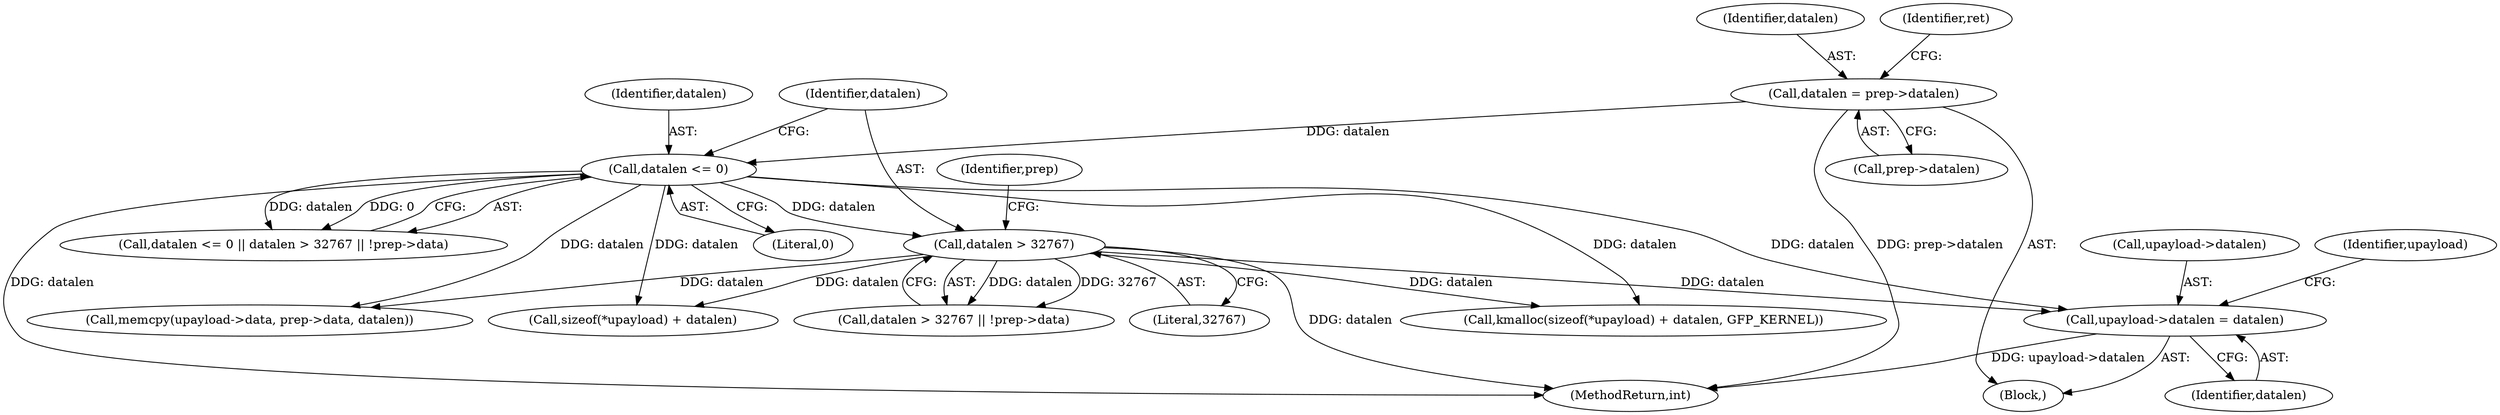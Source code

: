 digraph "0_linux_096fe9eaea40a17e125569f9e657e34cdb6d73bd_1@pointer" {
"1000151" [label="(Call,upayload->datalen = datalen)"];
"1000122" [label="(Call,datalen <= 0)"];
"1000110" [label="(Call,datalen = prep->datalen)"];
"1000126" [label="(Call,datalen > 32767)"];
"1000106" [label="(Block,)"];
"1000140" [label="(Call,kmalloc(sizeof(*upayload) + datalen, GFP_KERNEL))"];
"1000112" [label="(Call,prep->datalen)"];
"1000122" [label="(Call,datalen <= 0)"];
"1000126" [label="(Call,datalen > 32767)"];
"1000152" [label="(Call,upayload->datalen)"];
"1000214" [label="(MethodReturn,int)"];
"1000111" [label="(Identifier,datalen)"];
"1000125" [label="(Call,datalen > 32767 || !prep->data)"];
"1000128" [label="(Literal,32767)"];
"1000158" [label="(Identifier,upayload)"];
"1000151" [label="(Call,upayload->datalen = datalen)"];
"1000110" [label="(Call,datalen = prep->datalen)"];
"1000131" [label="(Identifier,prep)"];
"1000121" [label="(Call,datalen <= 0 || datalen > 32767 || !prep->data)"];
"1000155" [label="(Identifier,datalen)"];
"1000123" [label="(Identifier,datalen)"];
"1000156" [label="(Call,memcpy(upayload->data, prep->data, datalen))"];
"1000127" [label="(Identifier,datalen)"];
"1000141" [label="(Call,sizeof(*upayload) + datalen)"];
"1000124" [label="(Literal,0)"];
"1000117" [label="(Identifier,ret)"];
"1000151" -> "1000106"  [label="AST: "];
"1000151" -> "1000155"  [label="CFG: "];
"1000152" -> "1000151"  [label="AST: "];
"1000155" -> "1000151"  [label="AST: "];
"1000158" -> "1000151"  [label="CFG: "];
"1000151" -> "1000214"  [label="DDG: upayload->datalen"];
"1000122" -> "1000151"  [label="DDG: datalen"];
"1000126" -> "1000151"  [label="DDG: datalen"];
"1000122" -> "1000121"  [label="AST: "];
"1000122" -> "1000124"  [label="CFG: "];
"1000123" -> "1000122"  [label="AST: "];
"1000124" -> "1000122"  [label="AST: "];
"1000127" -> "1000122"  [label="CFG: "];
"1000121" -> "1000122"  [label="CFG: "];
"1000122" -> "1000214"  [label="DDG: datalen"];
"1000122" -> "1000121"  [label="DDG: datalen"];
"1000122" -> "1000121"  [label="DDG: 0"];
"1000110" -> "1000122"  [label="DDG: datalen"];
"1000122" -> "1000126"  [label="DDG: datalen"];
"1000122" -> "1000140"  [label="DDG: datalen"];
"1000122" -> "1000141"  [label="DDG: datalen"];
"1000122" -> "1000156"  [label="DDG: datalen"];
"1000110" -> "1000106"  [label="AST: "];
"1000110" -> "1000112"  [label="CFG: "];
"1000111" -> "1000110"  [label="AST: "];
"1000112" -> "1000110"  [label="AST: "];
"1000117" -> "1000110"  [label="CFG: "];
"1000110" -> "1000214"  [label="DDG: prep->datalen"];
"1000126" -> "1000125"  [label="AST: "];
"1000126" -> "1000128"  [label="CFG: "];
"1000127" -> "1000126"  [label="AST: "];
"1000128" -> "1000126"  [label="AST: "];
"1000131" -> "1000126"  [label="CFG: "];
"1000125" -> "1000126"  [label="CFG: "];
"1000126" -> "1000214"  [label="DDG: datalen"];
"1000126" -> "1000125"  [label="DDG: datalen"];
"1000126" -> "1000125"  [label="DDG: 32767"];
"1000126" -> "1000140"  [label="DDG: datalen"];
"1000126" -> "1000141"  [label="DDG: datalen"];
"1000126" -> "1000156"  [label="DDG: datalen"];
}
